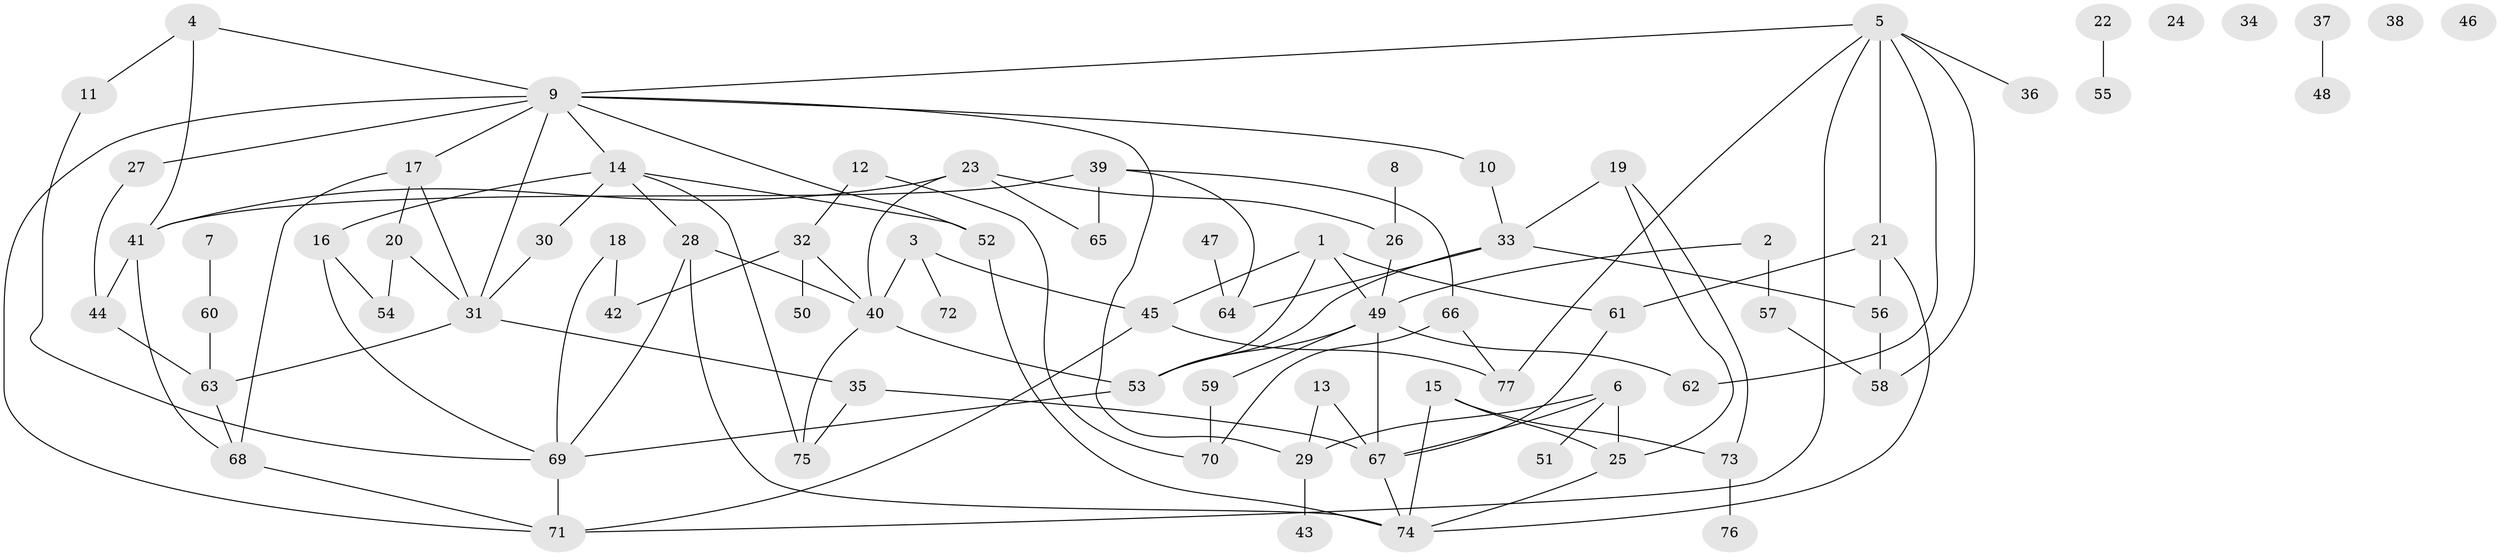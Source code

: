 // coarse degree distribution, {2: 0.2391304347826087, 1: 0.1956521739130435, 6: 0.08695652173913043, 0: 0.08695652173913043, 3: 0.10869565217391304, 5: 0.13043478260869565, 8: 0.021739130434782608, 7: 0.021739130434782608, 4: 0.08695652173913043, 11: 0.021739130434782608}
// Generated by graph-tools (version 1.1) at 2025/42/03/04/25 21:42:51]
// undirected, 77 vertices, 116 edges
graph export_dot {
graph [start="1"]
  node [color=gray90,style=filled];
  1;
  2;
  3;
  4;
  5;
  6;
  7;
  8;
  9;
  10;
  11;
  12;
  13;
  14;
  15;
  16;
  17;
  18;
  19;
  20;
  21;
  22;
  23;
  24;
  25;
  26;
  27;
  28;
  29;
  30;
  31;
  32;
  33;
  34;
  35;
  36;
  37;
  38;
  39;
  40;
  41;
  42;
  43;
  44;
  45;
  46;
  47;
  48;
  49;
  50;
  51;
  52;
  53;
  54;
  55;
  56;
  57;
  58;
  59;
  60;
  61;
  62;
  63;
  64;
  65;
  66;
  67;
  68;
  69;
  70;
  71;
  72;
  73;
  74;
  75;
  76;
  77;
  1 -- 45;
  1 -- 49;
  1 -- 53;
  1 -- 61;
  2 -- 49;
  2 -- 57;
  3 -- 40;
  3 -- 45;
  3 -- 72;
  4 -- 9;
  4 -- 11;
  4 -- 41;
  5 -- 9;
  5 -- 21;
  5 -- 36;
  5 -- 58;
  5 -- 62;
  5 -- 71;
  5 -- 77;
  6 -- 25;
  6 -- 29;
  6 -- 51;
  6 -- 67;
  7 -- 60;
  8 -- 26;
  9 -- 10;
  9 -- 14;
  9 -- 17;
  9 -- 27;
  9 -- 29;
  9 -- 31;
  9 -- 52;
  9 -- 71;
  10 -- 33;
  11 -- 69;
  12 -- 32;
  12 -- 70;
  13 -- 29;
  13 -- 67;
  14 -- 16;
  14 -- 28;
  14 -- 30;
  14 -- 52;
  14 -- 75;
  15 -- 25;
  15 -- 73;
  15 -- 74;
  16 -- 54;
  16 -- 69;
  17 -- 20;
  17 -- 31;
  17 -- 68;
  18 -- 42;
  18 -- 69;
  19 -- 25;
  19 -- 33;
  19 -- 73;
  20 -- 31;
  20 -- 54;
  21 -- 56;
  21 -- 61;
  21 -- 74;
  22 -- 55;
  23 -- 26;
  23 -- 40;
  23 -- 41;
  23 -- 65;
  25 -- 74;
  26 -- 49;
  27 -- 44;
  28 -- 40;
  28 -- 69;
  28 -- 74;
  29 -- 43;
  30 -- 31;
  31 -- 35;
  31 -- 63;
  32 -- 40;
  32 -- 42;
  32 -- 50;
  33 -- 53;
  33 -- 56;
  33 -- 64;
  35 -- 67;
  35 -- 75;
  37 -- 48;
  39 -- 41;
  39 -- 64;
  39 -- 65;
  39 -- 66;
  40 -- 53;
  40 -- 75;
  41 -- 44;
  41 -- 68;
  44 -- 63;
  45 -- 71;
  45 -- 77;
  47 -- 64;
  49 -- 53;
  49 -- 59;
  49 -- 62;
  49 -- 67;
  52 -- 74;
  53 -- 69;
  56 -- 58;
  57 -- 58;
  59 -- 70;
  60 -- 63;
  61 -- 67;
  63 -- 68;
  66 -- 70;
  66 -- 77;
  67 -- 74;
  68 -- 71;
  69 -- 71;
  73 -- 76;
}
